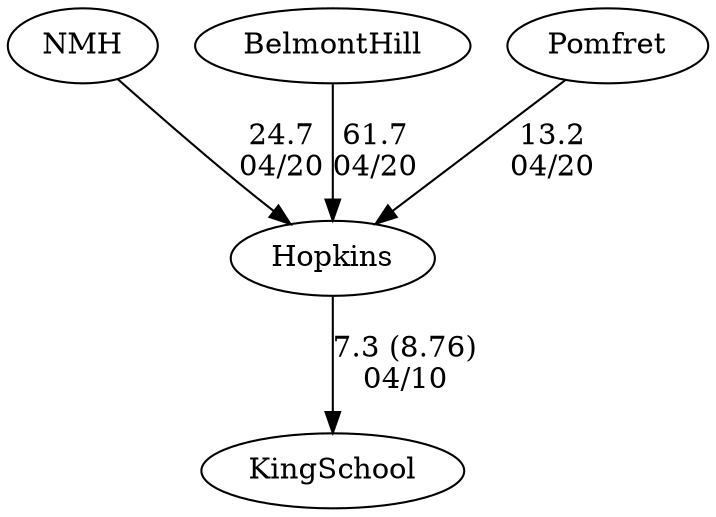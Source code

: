 digraph boys3foursHopkins {NMH [URL="boys3foursHopkinsNMH.html"];BelmontHill [URL="boys3foursHopkinsBelmontHill.html"];Hopkins [URL="boys3foursHopkinsHopkins.html"];Pomfret [URL="boys3foursHopkinsPomfret.html"];KingSchool [URL="boys3foursHopkinsKingSchool.html"];BelmontHill -> Hopkins[label="61.7
04/20", weight="39", tooltip="NEIRA Boys ,Pomfret v. Belmont Hill, Northfield Mt. Hermon, Hopkins			
Distance: 1500M Conditions: Very light wind, perhaps slight crossing WSW tail at times of no more than 5MPH. Conditions similar throughout. No current. Comments: Race order: B4, B3, B2, B1. Thanks to BH, NMH, and Hopkins for a great day of racing.
None", URL="https://www.row2k.com/results/resultspage.cfm?UID=D6B986013DA22E26BC236F424721DEE8&cat=1", random="random"]; 
NMH -> Hopkins[label="24.7
04/20", weight="76", tooltip="NEIRA Boys ,Pomfret v. Belmont Hill, Northfield Mt. Hermon, Hopkins			
Distance: 1500M Conditions: Very light wind, perhaps slight crossing WSW tail at times of no more than 5MPH. Conditions similar throughout. No current. Comments: Race order: B4, B3, B2, B1. Thanks to BH, NMH, and Hopkins for a great day of racing.
None", URL="https://www.row2k.com/results/resultspage.cfm?UID=D6B986013DA22E26BC236F424721DEE8&cat=1", random="random"]; 
Pomfret -> Hopkins[label="13.2
04/20", weight="87", tooltip="NEIRA Boys ,Pomfret v. Belmont Hill, Northfield Mt. Hermon, Hopkins			
Distance: 1500M Conditions: Very light wind, perhaps slight crossing WSW tail at times of no more than 5MPH. Conditions similar throughout. No current. Comments: Race order: B4, B3, B2, B1. Thanks to BH, NMH, and Hopkins for a great day of racing.
None", URL="https://www.row2k.com/results/resultspage.cfm?UID=D6B986013DA22E26BC236F424721DEE8&cat=1", random="random"]; 
Hopkins -> KingSchool[label="7.3 (8.76)
04/10", weight="93", tooltip="NEIRA Boys Fours,King School vs Hopkins			
Distance: 1250m Conditions: All races: heavy cross head wind at slack tide Comments: Great racing by all crews!
None", URL="https://www.row2k.com/results/resultspage.cfm?UID=3D50124C185A4165878004B90B4662FD&cat=1", random="random"]}